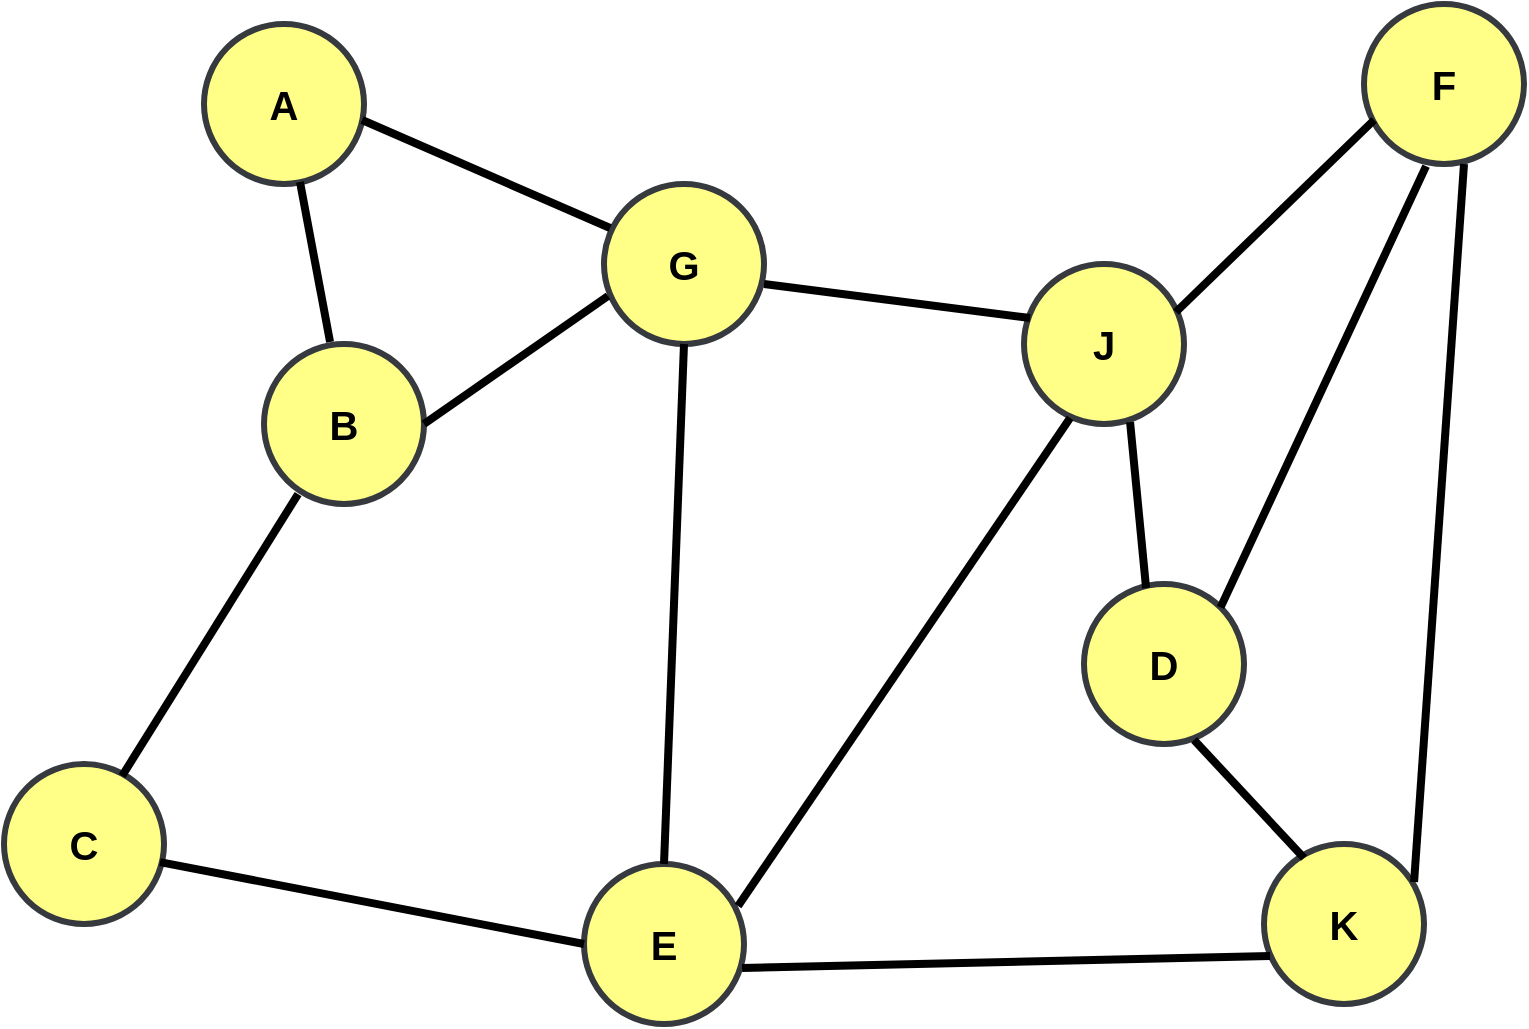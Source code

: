 <mxfile version="26.0.16">
  <diagram name="หน้า-1" id="ctI6WPq-Bmgm8OpHPcvw">
    <mxGraphModel dx="872" dy="443" grid="1" gridSize="10" guides="1" tooltips="1" connect="1" arrows="1" fold="1" page="1" pageScale="1" pageWidth="827" pageHeight="1169" math="0" shadow="0">
      <root>
        <mxCell id="0" />
        <mxCell id="1" parent="0" />
        <mxCell id="dQtkvdNgAeB62ctVeO-i-5" value="" style="group" vertex="1" connectable="0" parent="1">
          <mxGeometry x="110" y="70" width="80" height="80" as="geometry" />
        </mxCell>
        <mxCell id="dQtkvdNgAeB62ctVeO-i-3" value="" style="ellipse;whiteSpace=wrap;html=1;strokeWidth=3;fontFamily=Tahoma;fillColor=#ffff88;strokeColor=#36393d;" vertex="1" parent="dQtkvdNgAeB62ctVeO-i-5">
          <mxGeometry width="80" height="80" as="geometry" />
        </mxCell>
        <mxCell id="dQtkvdNgAeB62ctVeO-i-4" value="A" style="text;html=1;align=center;verticalAlign=middle;whiteSpace=wrap;rounded=0;fontSize=20;fontStyle=1" vertex="1" parent="dQtkvdNgAeB62ctVeO-i-5">
          <mxGeometry x="10" y="25" width="60" height="30" as="geometry" />
        </mxCell>
        <mxCell id="dQtkvdNgAeB62ctVeO-i-6" value="" style="group" vertex="1" connectable="0" parent="1">
          <mxGeometry x="140" y="230" width="80" height="80" as="geometry" />
        </mxCell>
        <mxCell id="dQtkvdNgAeB62ctVeO-i-7" value="" style="ellipse;whiteSpace=wrap;html=1;strokeWidth=3;fontFamily=Tahoma;fillColor=#ffff88;strokeColor=#36393d;" vertex="1" parent="dQtkvdNgAeB62ctVeO-i-6">
          <mxGeometry width="80" height="80" as="geometry" />
        </mxCell>
        <mxCell id="dQtkvdNgAeB62ctVeO-i-8" value="B" style="text;html=1;align=center;verticalAlign=middle;whiteSpace=wrap;rounded=0;fontSize=20;fontStyle=1" vertex="1" parent="dQtkvdNgAeB62ctVeO-i-6">
          <mxGeometry x="10" y="25" width="60" height="30" as="geometry" />
        </mxCell>
        <mxCell id="dQtkvdNgAeB62ctVeO-i-9" value="" style="group" vertex="1" connectable="0" parent="1">
          <mxGeometry x="310" y="150" width="80" height="80" as="geometry" />
        </mxCell>
        <mxCell id="dQtkvdNgAeB62ctVeO-i-10" value="" style="ellipse;whiteSpace=wrap;html=1;strokeWidth=3;fontFamily=Tahoma;fillColor=#ffff88;strokeColor=#36393d;" vertex="1" parent="dQtkvdNgAeB62ctVeO-i-9">
          <mxGeometry width="80" height="80" as="geometry" />
        </mxCell>
        <mxCell id="dQtkvdNgAeB62ctVeO-i-11" value="G" style="text;html=1;align=center;verticalAlign=middle;whiteSpace=wrap;rounded=0;fontSize=20;fontStyle=1" vertex="1" parent="dQtkvdNgAeB62ctVeO-i-9">
          <mxGeometry x="10" y="25" width="60" height="30" as="geometry" />
        </mxCell>
        <mxCell id="dQtkvdNgAeB62ctVeO-i-15" value="" style="group" vertex="1" connectable="0" parent="1">
          <mxGeometry x="550" y="350" width="80" height="80" as="geometry" />
        </mxCell>
        <mxCell id="dQtkvdNgAeB62ctVeO-i-16" value="" style="ellipse;whiteSpace=wrap;html=1;strokeWidth=3;fontFamily=Tahoma;fillColor=#ffff88;strokeColor=#36393d;" vertex="1" parent="dQtkvdNgAeB62ctVeO-i-15">
          <mxGeometry width="80" height="80" as="geometry" />
        </mxCell>
        <mxCell id="dQtkvdNgAeB62ctVeO-i-17" value="D" style="text;html=1;align=center;verticalAlign=middle;whiteSpace=wrap;rounded=0;fontSize=20;fontStyle=1" vertex="1" parent="dQtkvdNgAeB62ctVeO-i-15">
          <mxGeometry x="10" y="25" width="60" height="30" as="geometry" />
        </mxCell>
        <mxCell id="dQtkvdNgAeB62ctVeO-i-18" value="" style="group" vertex="1" connectable="0" parent="1">
          <mxGeometry x="300" y="490" width="80" height="80" as="geometry" />
        </mxCell>
        <mxCell id="dQtkvdNgAeB62ctVeO-i-19" value="" style="ellipse;whiteSpace=wrap;html=1;strokeWidth=3;fontFamily=Tahoma;fillColor=#ffff88;strokeColor=#36393d;" vertex="1" parent="dQtkvdNgAeB62ctVeO-i-18">
          <mxGeometry width="80" height="80" as="geometry" />
        </mxCell>
        <mxCell id="dQtkvdNgAeB62ctVeO-i-20" value="E" style="text;html=1;align=center;verticalAlign=middle;whiteSpace=wrap;rounded=0;fontSize=20;fontStyle=1" vertex="1" parent="dQtkvdNgAeB62ctVeO-i-18">
          <mxGeometry x="10" y="25" width="60" height="30" as="geometry" />
        </mxCell>
        <mxCell id="dQtkvdNgAeB62ctVeO-i-21" value="" style="group" vertex="1" connectable="0" parent="1">
          <mxGeometry x="690" y="60" width="80" height="80" as="geometry" />
        </mxCell>
        <mxCell id="dQtkvdNgAeB62ctVeO-i-22" value="" style="ellipse;whiteSpace=wrap;html=1;strokeWidth=3;fontFamily=Tahoma;fillColor=#ffff88;strokeColor=#36393d;" vertex="1" parent="dQtkvdNgAeB62ctVeO-i-21">
          <mxGeometry width="80" height="80" as="geometry" />
        </mxCell>
        <mxCell id="dQtkvdNgAeB62ctVeO-i-23" value="F" style="text;html=1;align=center;verticalAlign=middle;whiteSpace=wrap;rounded=0;fontSize=20;fontStyle=1" vertex="1" parent="dQtkvdNgAeB62ctVeO-i-21">
          <mxGeometry x="10" y="25" width="60" height="30" as="geometry" />
        </mxCell>
        <mxCell id="dQtkvdNgAeB62ctVeO-i-24" value="" style="group" vertex="1" connectable="0" parent="1">
          <mxGeometry x="520" y="190" width="80" height="80" as="geometry" />
        </mxCell>
        <mxCell id="dQtkvdNgAeB62ctVeO-i-25" value="" style="ellipse;whiteSpace=wrap;html=1;strokeWidth=3;fontFamily=Tahoma;fillColor=#ffff88;strokeColor=#36393d;" vertex="1" parent="dQtkvdNgAeB62ctVeO-i-24">
          <mxGeometry width="80" height="80" as="geometry" />
        </mxCell>
        <mxCell id="dQtkvdNgAeB62ctVeO-i-26" value="J" style="text;html=1;align=center;verticalAlign=middle;whiteSpace=wrap;rounded=0;fontSize=20;fontStyle=1" vertex="1" parent="dQtkvdNgAeB62ctVeO-i-24">
          <mxGeometry x="10" y="25" width="60" height="30" as="geometry" />
        </mxCell>
        <mxCell id="dQtkvdNgAeB62ctVeO-i-27" value="" style="group" vertex="1" connectable="0" parent="1">
          <mxGeometry x="10" y="440" width="80" height="80" as="geometry" />
        </mxCell>
        <mxCell id="dQtkvdNgAeB62ctVeO-i-28" value="" style="ellipse;whiteSpace=wrap;html=1;strokeWidth=3;fontFamily=Tahoma;fillColor=#ffff88;strokeColor=#36393d;" vertex="1" parent="dQtkvdNgAeB62ctVeO-i-27">
          <mxGeometry width="80" height="80" as="geometry" />
        </mxCell>
        <mxCell id="dQtkvdNgAeB62ctVeO-i-29" value="C" style="text;html=1;align=center;verticalAlign=middle;whiteSpace=wrap;rounded=0;fontSize=20;fontStyle=1" vertex="1" parent="dQtkvdNgAeB62ctVeO-i-27">
          <mxGeometry x="10" y="25" width="60" height="30" as="geometry" />
        </mxCell>
        <mxCell id="dQtkvdNgAeB62ctVeO-i-30" value="" style="group" vertex="1" connectable="0" parent="1">
          <mxGeometry x="640" y="480" width="80" height="80" as="geometry" />
        </mxCell>
        <mxCell id="dQtkvdNgAeB62ctVeO-i-31" value="" style="ellipse;whiteSpace=wrap;html=1;strokeWidth=3;fontFamily=Tahoma;fillColor=#ffff88;strokeColor=#36393d;" vertex="1" parent="dQtkvdNgAeB62ctVeO-i-30">
          <mxGeometry width="80" height="80" as="geometry" />
        </mxCell>
        <mxCell id="dQtkvdNgAeB62ctVeO-i-32" value="K" style="text;html=1;align=center;verticalAlign=middle;whiteSpace=wrap;rounded=0;fontSize=20;fontStyle=1" vertex="1" parent="dQtkvdNgAeB62ctVeO-i-30">
          <mxGeometry x="10" y="25" width="60" height="30" as="geometry" />
        </mxCell>
        <mxCell id="dQtkvdNgAeB62ctVeO-i-33" value="" style="endArrow=none;html=1;rounded=0;exitX=0.413;exitY=-0.012;exitDx=0;exitDy=0;entryX=0.6;entryY=0.988;entryDx=0;entryDy=0;exitPerimeter=0;strokeWidth=4;entryPerimeter=0;" edge="1" parent="1" source="dQtkvdNgAeB62ctVeO-i-7" target="dQtkvdNgAeB62ctVeO-i-3">
          <mxGeometry width="50" height="50" relative="1" as="geometry">
            <mxPoint x="180" y="200" as="sourcePoint" />
            <mxPoint x="160" y="160" as="targetPoint" />
          </mxGeometry>
        </mxCell>
        <mxCell id="dQtkvdNgAeB62ctVeO-i-34" value="" style="endArrow=none;html=1;rounded=0;exitX=0.038;exitY=0.275;exitDx=0;exitDy=0;entryX=0.988;entryY=0.6;entryDx=0;entryDy=0;exitPerimeter=0;strokeWidth=4;entryPerimeter=0;" edge="1" parent="1" source="dQtkvdNgAeB62ctVeO-i-10" target="dQtkvdNgAeB62ctVeO-i-3">
          <mxGeometry width="50" height="50" relative="1" as="geometry">
            <mxPoint x="275" y="170" as="sourcePoint" />
            <mxPoint x="260" y="90" as="targetPoint" />
          </mxGeometry>
        </mxCell>
        <mxCell id="dQtkvdNgAeB62ctVeO-i-35" value="" style="endArrow=none;html=1;rounded=0;exitX=1;exitY=0.5;exitDx=0;exitDy=0;entryX=0.025;entryY=0.7;entryDx=0;entryDy=0;strokeWidth=4;exitPerimeter=0;entryPerimeter=0;" edge="1" parent="1" source="dQtkvdNgAeB62ctVeO-i-7" target="dQtkvdNgAeB62ctVeO-i-10">
          <mxGeometry width="50" height="50" relative="1" as="geometry">
            <mxPoint x="285" y="330" as="sourcePoint" />
            <mxPoint x="270" y="250" as="targetPoint" />
          </mxGeometry>
        </mxCell>
        <mxCell id="dQtkvdNgAeB62ctVeO-i-36" value="" style="endArrow=none;html=1;rounded=0;exitX=0.738;exitY=0.075;exitDx=0;exitDy=0;entryX=0.213;entryY=0.938;entryDx=0;entryDy=0;strokeWidth=4;exitPerimeter=0;entryPerimeter=0;" edge="1" parent="1" source="dQtkvdNgAeB62ctVeO-i-28" target="dQtkvdNgAeB62ctVeO-i-7">
          <mxGeometry width="50" height="50" relative="1" as="geometry">
            <mxPoint x="190" y="419.5" as="sourcePoint" />
            <mxPoint x="283" y="360.5" as="targetPoint" />
          </mxGeometry>
        </mxCell>
        <mxCell id="dQtkvdNgAeB62ctVeO-i-37" value="" style="endArrow=none;html=1;rounded=0;exitX=0.975;exitY=0.613;exitDx=0;exitDy=0;entryX=0;entryY=0.5;entryDx=0;entryDy=0;strokeWidth=4;exitPerimeter=0;" edge="1" parent="1" source="dQtkvdNgAeB62ctVeO-i-28" target="dQtkvdNgAeB62ctVeO-i-19">
          <mxGeometry width="50" height="50" relative="1" as="geometry">
            <mxPoint x="150" y="560" as="sourcePoint" />
            <mxPoint x="238" y="419" as="targetPoint" />
          </mxGeometry>
        </mxCell>
        <mxCell id="dQtkvdNgAeB62ctVeO-i-38" value="" style="endArrow=none;html=1;rounded=0;entryX=0.5;entryY=0;entryDx=0;entryDy=0;strokeWidth=4;exitX=0.5;exitY=1;exitDx=0;exitDy=0;" edge="1" parent="1" source="dQtkvdNgAeB62ctVeO-i-10" target="dQtkvdNgAeB62ctVeO-i-19">
          <mxGeometry width="50" height="50" relative="1" as="geometry">
            <mxPoint x="202" y="370" as="sourcePoint" />
            <mxPoint x="414" y="411" as="targetPoint" />
          </mxGeometry>
        </mxCell>
        <mxCell id="dQtkvdNgAeB62ctVeO-i-39" value="" style="endArrow=none;html=1;rounded=0;strokeWidth=4;entryX=0.038;entryY=0.338;entryDx=0;entryDy=0;entryPerimeter=0;" edge="1" parent="1" target="dQtkvdNgAeB62ctVeO-i-25">
          <mxGeometry width="50" height="50" relative="1" as="geometry">
            <mxPoint x="390" y="200" as="sourcePoint" />
            <mxPoint x="518" y="223" as="targetPoint" />
          </mxGeometry>
        </mxCell>
        <mxCell id="dQtkvdNgAeB62ctVeO-i-40" value="" style="endArrow=none;html=1;rounded=0;strokeWidth=4;entryX=0.063;entryY=0.725;entryDx=0;entryDy=0;exitX=0.95;exitY=0.3;exitDx=0;exitDy=0;entryPerimeter=0;exitPerimeter=0;" edge="1" parent="1" source="dQtkvdNgAeB62ctVeO-i-25" target="dQtkvdNgAeB62ctVeO-i-22">
          <mxGeometry width="50" height="50" relative="1" as="geometry">
            <mxPoint x="509" y="89" as="sourcePoint" />
            <mxPoint x="640" y="111" as="targetPoint" />
          </mxGeometry>
        </mxCell>
        <mxCell id="dQtkvdNgAeB62ctVeO-i-41" value="" style="endArrow=none;html=1;rounded=0;strokeWidth=4;entryX=0.288;entryY=0.963;entryDx=0;entryDy=0;exitX=0.963;exitY=0.263;exitDx=0;exitDy=0;entryPerimeter=0;exitPerimeter=0;" edge="1" parent="1" source="dQtkvdNgAeB62ctVeO-i-19" target="dQtkvdNgAeB62ctVeO-i-25">
          <mxGeometry width="50" height="50" relative="1" as="geometry">
            <mxPoint x="400" y="443" as="sourcePoint" />
            <mxPoint x="503" y="350" as="targetPoint" />
          </mxGeometry>
        </mxCell>
        <mxCell id="dQtkvdNgAeB62ctVeO-i-42" value="" style="endArrow=none;html=1;rounded=0;strokeWidth=4;entryX=0.663;entryY=0.988;entryDx=0;entryDy=0;exitX=0.388;exitY=0.025;exitDx=0;exitDy=0;entryPerimeter=0;exitPerimeter=0;" edge="1" parent="1" source="dQtkvdNgAeB62ctVeO-i-16" target="dQtkvdNgAeB62ctVeO-i-25">
          <mxGeometry width="50" height="50" relative="1" as="geometry">
            <mxPoint x="384" y="522" as="sourcePoint" />
            <mxPoint x="553" y="277" as="targetPoint" />
          </mxGeometry>
        </mxCell>
        <mxCell id="dQtkvdNgAeB62ctVeO-i-43" value="" style="endArrow=none;html=1;rounded=0;strokeWidth=4;entryX=0.688;entryY=0.975;entryDx=0;entryDy=0;exitX=0.25;exitY=0.088;exitDx=0;exitDy=0;entryPerimeter=0;exitPerimeter=0;" edge="1" parent="1" source="dQtkvdNgAeB62ctVeO-i-31" target="dQtkvdNgAeB62ctVeO-i-16">
          <mxGeometry width="50" height="50" relative="1" as="geometry">
            <mxPoint x="668" y="463" as="sourcePoint" />
            <mxPoint x="660" y="380" as="targetPoint" />
          </mxGeometry>
        </mxCell>
        <mxCell id="dQtkvdNgAeB62ctVeO-i-44" value="" style="endArrow=none;html=1;rounded=0;strokeWidth=4;entryX=0.988;entryY=0.65;entryDx=0;entryDy=0;exitX=0.038;exitY=0.7;exitDx=0;exitDy=0;entryPerimeter=0;exitPerimeter=0;" edge="1" parent="1" source="dQtkvdNgAeB62ctVeO-i-31" target="dQtkvdNgAeB62ctVeO-i-19">
          <mxGeometry width="50" height="50" relative="1" as="geometry">
            <mxPoint x="515" y="549" as="sourcePoint" />
            <mxPoint x="460" y="490" as="targetPoint" />
          </mxGeometry>
        </mxCell>
        <mxCell id="dQtkvdNgAeB62ctVeO-i-45" value="" style="endArrow=none;html=1;rounded=0;strokeWidth=4;entryX=0.388;entryY=1.013;entryDx=0;entryDy=0;exitX=1;exitY=0;exitDx=0;exitDy=0;entryPerimeter=0;" edge="1" parent="1" source="dQtkvdNgAeB62ctVeO-i-16" target="dQtkvdNgAeB62ctVeO-i-22">
          <mxGeometry width="50" height="50" relative="1" as="geometry">
            <mxPoint x="668" y="310" as="sourcePoint" />
            <mxPoint x="660" y="227" as="targetPoint" />
          </mxGeometry>
        </mxCell>
        <mxCell id="dQtkvdNgAeB62ctVeO-i-46" value="" style="endArrow=none;html=1;rounded=0;strokeWidth=4;entryX=0.625;entryY=1;entryDx=0;entryDy=0;exitX=0.938;exitY=0.238;exitDx=0;exitDy=0;entryPerimeter=0;exitPerimeter=0;" edge="1" parent="1" source="dQtkvdNgAeB62ctVeO-i-31" target="dQtkvdNgAeB62ctVeO-i-22">
          <mxGeometry width="50" height="50" relative="1" as="geometry">
            <mxPoint x="678.5" y="371" as="sourcePoint" />
            <mxPoint x="781.5" y="150" as="targetPoint" />
          </mxGeometry>
        </mxCell>
      </root>
    </mxGraphModel>
  </diagram>
</mxfile>

